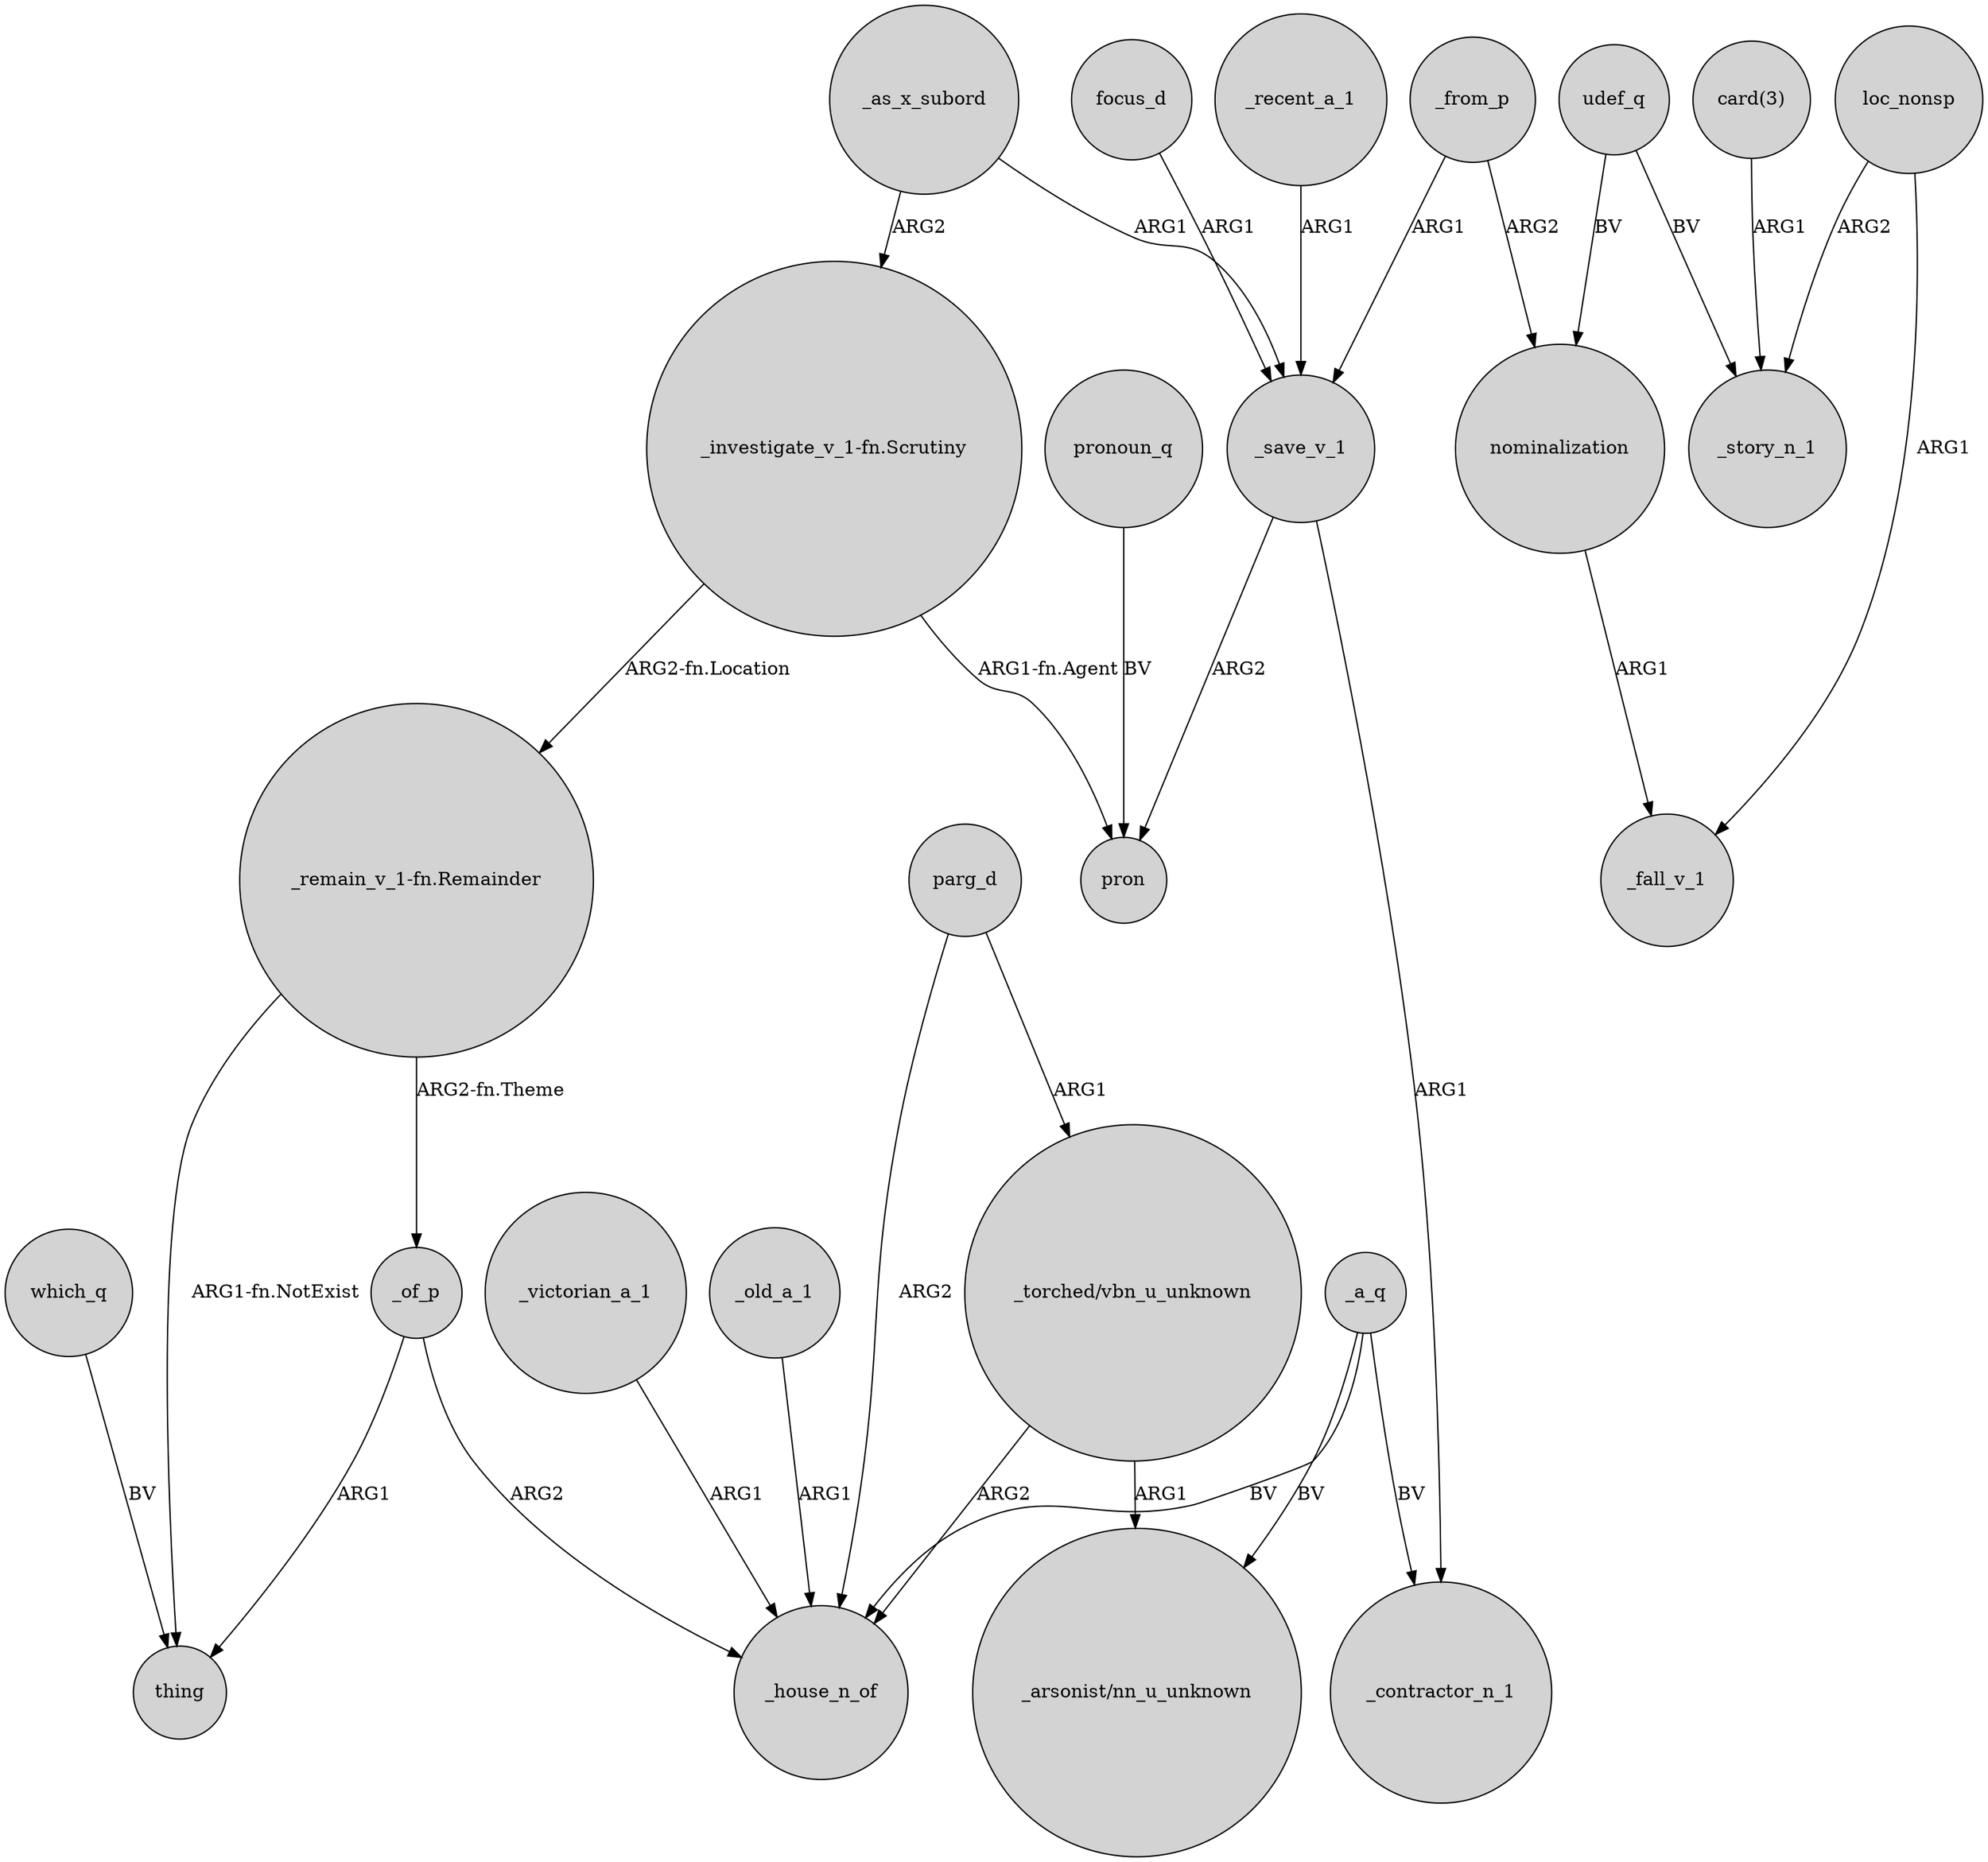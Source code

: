 digraph {
	node [shape=circle style=filled]
	_as_x_subord -> "_investigate_v_1-fn.Scrutiny" [label=ARG2]
	_as_x_subord -> _save_v_1 [label=ARG1]
	"_remain_v_1-fn.Remainder" -> _of_p [label="ARG2-fn.Theme"]
	_old_a_1 -> _house_n_of [label=ARG1]
	parg_d -> "_torched/vbn_u_unknown" [label=ARG1]
	"_investigate_v_1-fn.Scrutiny" -> "_remain_v_1-fn.Remainder" [label="ARG2-fn.Location"]
	udef_q -> _story_n_1 [label=BV]
	"_torched/vbn_u_unknown" -> _house_n_of [label=ARG2]
	loc_nonsp -> _fall_v_1 [label=ARG1]
	focus_d -> _save_v_1 [label=ARG1]
	_save_v_1 -> _contractor_n_1 [label=ARG1]
	"_investigate_v_1-fn.Scrutiny" -> pron [label="ARG1-fn.Agent"]
	_recent_a_1 -> _save_v_1 [label=ARG1]
	parg_d -> _house_n_of [label=ARG2]
	_from_p -> _save_v_1 [label=ARG1]
	loc_nonsp -> _story_n_1 [label=ARG2]
	_a_q -> _contractor_n_1 [label=BV]
	nominalization -> _fall_v_1 [label=ARG1]
	pronoun_q -> pron [label=BV]
	_a_q -> _house_n_of [label=BV]
	"card(3)" -> _story_n_1 [label=ARG1]
	_save_v_1 -> pron [label=ARG2]
	_victorian_a_1 -> _house_n_of [label=ARG1]
	_of_p -> thing [label=ARG1]
	udef_q -> nominalization [label=BV]
	_from_p -> nominalization [label=ARG2]
	"_torched/vbn_u_unknown" -> "_arsonist/nn_u_unknown" [label=ARG1]
	"_remain_v_1-fn.Remainder" -> thing [label="ARG1-fn.NotExist"]
	_a_q -> "_arsonist/nn_u_unknown" [label=BV]
	_of_p -> _house_n_of [label=ARG2]
	which_q -> thing [label=BV]
}
